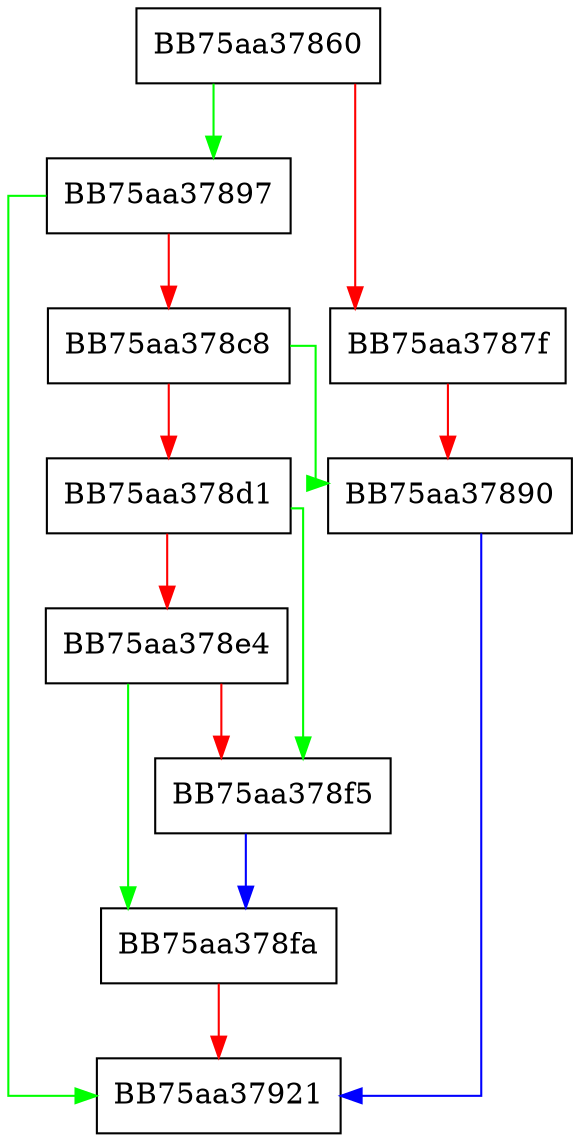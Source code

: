 digraph isFinite {
  node [shape="box"];
  graph [splines=ortho];
  BB75aa37860 -> BB75aa37897 [color="green"];
  BB75aa37860 -> BB75aa3787f [color="red"];
  BB75aa3787f -> BB75aa37890 [color="red"];
  BB75aa37890 -> BB75aa37921 [color="blue"];
  BB75aa37897 -> BB75aa37921 [color="green"];
  BB75aa37897 -> BB75aa378c8 [color="red"];
  BB75aa378c8 -> BB75aa37890 [color="green"];
  BB75aa378c8 -> BB75aa378d1 [color="red"];
  BB75aa378d1 -> BB75aa378f5 [color="green"];
  BB75aa378d1 -> BB75aa378e4 [color="red"];
  BB75aa378e4 -> BB75aa378fa [color="green"];
  BB75aa378e4 -> BB75aa378f5 [color="red"];
  BB75aa378f5 -> BB75aa378fa [color="blue"];
  BB75aa378fa -> BB75aa37921 [color="red"];
}
